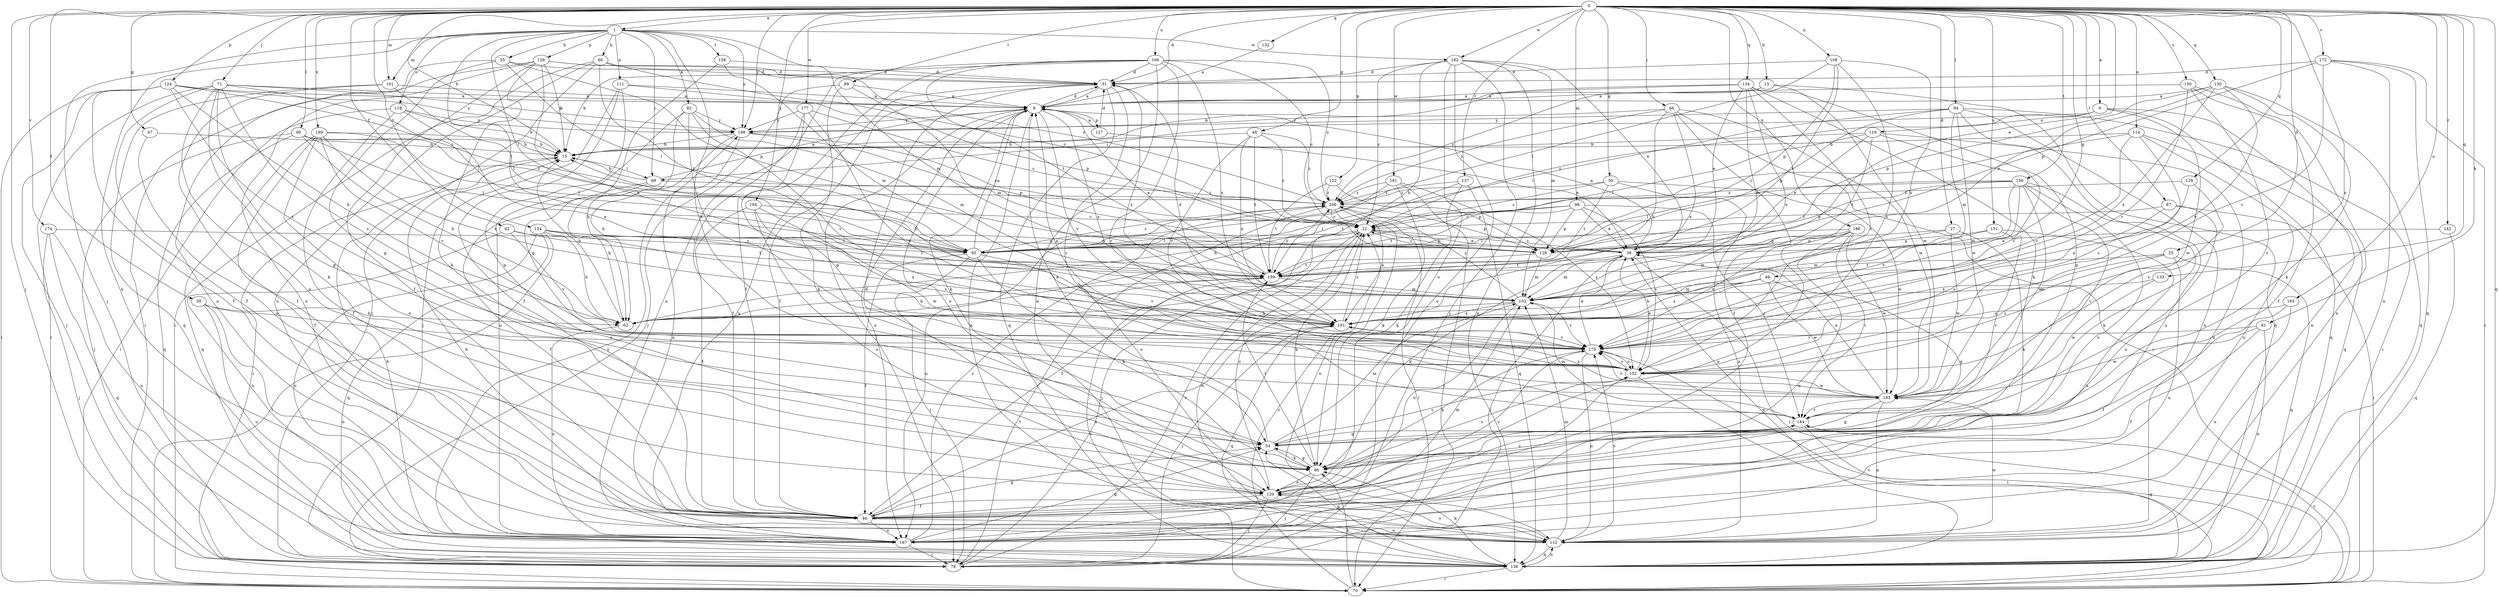 strict digraph  {
0;
1;
6;
8;
13;
15;
22;
25;
27;
31;
38;
39;
42;
46;
47;
48;
49;
50;
54;
55;
60;
62;
66;
68;
70;
71;
78;
81;
82;
86;
87;
89;
90;
94;
95;
98;
101;
103;
108;
111;
112;
114;
118;
119;
120;
122;
124;
126;
127;
128;
129;
130;
132;
133;
134;
136;
137;
142;
144;
150;
151;
152;
154;
156;
158;
159;
165;
166;
167;
172;
174;
175;
177;
181;
182;
183;
186;
189;
191;
194;
198;
206;
0 -> 1  [label=a];
0 -> 6  [label=a];
0 -> 13  [label=b];
0 -> 15  [label=b];
0 -> 25  [label=d];
0 -> 27  [label=d];
0 -> 31  [label=d];
0 -> 38  [label=e];
0 -> 39  [label=f];
0 -> 42  [label=f];
0 -> 47  [label=g];
0 -> 48  [label=g];
0 -> 49  [label=g];
0 -> 50  [label=g];
0 -> 66  [label=i];
0 -> 71  [label=j];
0 -> 78  [label=j];
0 -> 81  [label=k];
0 -> 87  [label=l];
0 -> 89  [label=l];
0 -> 90  [label=l];
0 -> 94  [label=l];
0 -> 98  [label=m];
0 -> 101  [label=m];
0 -> 108  [label=n];
0 -> 114  [label=o];
0 -> 122  [label=p];
0 -> 124  [label=p];
0 -> 129  [label=q];
0 -> 130  [label=q];
0 -> 132  [label=q];
0 -> 133  [label=q];
0 -> 134  [label=q];
0 -> 136  [label=q];
0 -> 137  [label=r];
0 -> 142  [label=r];
0 -> 150  [label=s];
0 -> 151  [label=s];
0 -> 152  [label=s];
0 -> 154  [label=t];
0 -> 156  [label=t];
0 -> 165  [label=u];
0 -> 166  [label=u];
0 -> 172  [label=v];
0 -> 174  [label=v];
0 -> 177  [label=w];
0 -> 181  [label=w];
0 -> 182  [label=w];
0 -> 186  [label=x];
0 -> 189  [label=x];
0 -> 194  [label=y];
0 -> 198  [label=y];
1 -> 55  [label=h];
1 -> 60  [label=h];
1 -> 68  [label=i];
1 -> 78  [label=j];
1 -> 82  [label=k];
1 -> 95  [label=l];
1 -> 101  [label=m];
1 -> 103  [label=m];
1 -> 111  [label=n];
1 -> 118  [label=o];
1 -> 126  [label=p];
1 -> 158  [label=t];
1 -> 159  [label=t];
1 -> 167  [label=u];
1 -> 182  [label=w];
1 -> 183  [label=w];
1 -> 198  [label=y];
6 -> 22  [label=c];
6 -> 68  [label=i];
6 -> 112  [label=n];
6 -> 119  [label=o];
6 -> 136  [label=q];
6 -> 183  [label=w];
8 -> 31  [label=d];
8 -> 78  [label=j];
8 -> 86  [label=k];
8 -> 112  [label=n];
8 -> 120  [label=o];
8 -> 127  [label=p];
8 -> 167  [label=u];
8 -> 175  [label=v];
8 -> 191  [label=x];
8 -> 198  [label=y];
13 -> 8  [label=a];
13 -> 136  [label=q];
13 -> 183  [label=w];
13 -> 206  [label=z];
15 -> 68  [label=i];
15 -> 70  [label=i];
22 -> 38  [label=e];
22 -> 46  [label=f];
22 -> 78  [label=j];
22 -> 86  [label=k];
22 -> 95  [label=l];
22 -> 112  [label=n];
22 -> 128  [label=p];
25 -> 136  [label=q];
25 -> 152  [label=s];
25 -> 159  [label=t];
25 -> 167  [label=u];
25 -> 191  [label=x];
27 -> 86  [label=k];
27 -> 103  [label=m];
27 -> 128  [label=p];
27 -> 183  [label=w];
31 -> 8  [label=a];
31 -> 46  [label=f];
31 -> 136  [label=q];
31 -> 144  [label=r];
31 -> 167  [label=u];
31 -> 191  [label=x];
38 -> 8  [label=a];
38 -> 22  [label=c];
38 -> 70  [label=i];
38 -> 78  [label=j];
38 -> 86  [label=k];
38 -> 103  [label=m];
38 -> 159  [label=t];
39 -> 62  [label=h];
39 -> 112  [label=n];
39 -> 152  [label=s];
39 -> 167  [label=u];
42 -> 95  [label=l];
42 -> 159  [label=t];
42 -> 167  [label=u];
42 -> 175  [label=v];
46 -> 54  [label=g];
46 -> 103  [label=m];
46 -> 112  [label=n];
46 -> 152  [label=s];
46 -> 167  [label=u];
46 -> 191  [label=x];
47 -> 15  [label=b];
47 -> 120  [label=o];
48 -> 15  [label=b];
48 -> 22  [label=c];
48 -> 159  [label=t];
48 -> 175  [label=v];
48 -> 191  [label=x];
48 -> 206  [label=z];
49 -> 54  [label=g];
49 -> 62  [label=h];
49 -> 103  [label=m];
49 -> 183  [label=w];
49 -> 191  [label=x];
50 -> 22  [label=c];
50 -> 112  [label=n];
50 -> 159  [label=t];
50 -> 183  [label=w];
50 -> 206  [label=z];
54 -> 8  [label=a];
54 -> 86  [label=k];
54 -> 103  [label=m];
54 -> 152  [label=s];
55 -> 31  [label=d];
55 -> 54  [label=g];
55 -> 95  [label=l];
55 -> 128  [label=p];
55 -> 167  [label=u];
60 -> 22  [label=c];
60 -> 31  [label=d];
60 -> 70  [label=i];
60 -> 78  [label=j];
60 -> 159  [label=t];
60 -> 167  [label=u];
62 -> 15  [label=b];
62 -> 167  [label=u];
66 -> 46  [label=f];
66 -> 62  [label=h];
66 -> 70  [label=i];
66 -> 183  [label=w];
66 -> 191  [label=x];
66 -> 198  [label=y];
66 -> 206  [label=z];
68 -> 8  [label=a];
68 -> 15  [label=b];
68 -> 46  [label=f];
68 -> 62  [label=h];
68 -> 206  [label=z];
70 -> 22  [label=c];
70 -> 86  [label=k];
70 -> 144  [label=r];
70 -> 175  [label=v];
71 -> 8  [label=a];
71 -> 46  [label=f];
71 -> 54  [label=g];
71 -> 70  [label=i];
71 -> 86  [label=k];
71 -> 95  [label=l];
71 -> 120  [label=o];
71 -> 152  [label=s];
71 -> 198  [label=y];
78 -> 22  [label=c];
78 -> 159  [label=t];
81 -> 46  [label=f];
81 -> 112  [label=n];
81 -> 175  [label=v];
81 -> 183  [label=w];
82 -> 62  [label=h];
82 -> 103  [label=m];
82 -> 152  [label=s];
82 -> 167  [label=u];
82 -> 175  [label=v];
82 -> 198  [label=y];
86 -> 54  [label=g];
86 -> 78  [label=j];
86 -> 120  [label=o];
86 -> 152  [label=s];
86 -> 159  [label=t];
87 -> 22  [label=c];
87 -> 70  [label=i];
87 -> 120  [label=o];
87 -> 152  [label=s];
89 -> 8  [label=a];
89 -> 54  [label=g];
89 -> 78  [label=j];
89 -> 103  [label=m];
90 -> 15  [label=b];
90 -> 62  [label=h];
90 -> 78  [label=j];
90 -> 95  [label=l];
90 -> 136  [label=q];
90 -> 206  [label=z];
94 -> 70  [label=i];
94 -> 95  [label=l];
94 -> 103  [label=m];
94 -> 112  [label=n];
94 -> 128  [label=p];
94 -> 167  [label=u];
94 -> 183  [label=w];
94 -> 198  [label=y];
95 -> 8  [label=a];
95 -> 46  [label=f];
95 -> 78  [label=j];
95 -> 86  [label=k];
95 -> 175  [label=v];
95 -> 206  [label=z];
98 -> 22  [label=c];
98 -> 38  [label=e];
98 -> 95  [label=l];
98 -> 128  [label=p];
98 -> 144  [label=r];
98 -> 152  [label=s];
98 -> 159  [label=t];
101 -> 8  [label=a];
101 -> 46  [label=f];
101 -> 95  [label=l];
101 -> 136  [label=q];
103 -> 15  [label=b];
103 -> 62  [label=h];
103 -> 120  [label=o];
103 -> 175  [label=v];
103 -> 191  [label=x];
103 -> 206  [label=z];
108 -> 31  [label=d];
108 -> 95  [label=l];
108 -> 128  [label=p];
108 -> 152  [label=s];
108 -> 159  [label=t];
108 -> 191  [label=x];
111 -> 8  [label=a];
111 -> 46  [label=f];
111 -> 54  [label=g];
111 -> 78  [label=j];
111 -> 128  [label=p];
112 -> 15  [label=b];
112 -> 103  [label=m];
112 -> 120  [label=o];
112 -> 136  [label=q];
112 -> 175  [label=v];
112 -> 183  [label=w];
114 -> 15  [label=b];
114 -> 22  [label=c];
114 -> 136  [label=q];
114 -> 152  [label=s];
114 -> 167  [label=u];
114 -> 175  [label=v];
118 -> 15  [label=b];
118 -> 46  [label=f];
118 -> 70  [label=i];
118 -> 191  [label=x];
118 -> 198  [label=y];
119 -> 15  [label=b];
119 -> 38  [label=e];
119 -> 95  [label=l];
119 -> 159  [label=t];
119 -> 167  [label=u];
119 -> 175  [label=v];
120 -> 22  [label=c];
120 -> 31  [label=d];
120 -> 46  [label=f];
120 -> 78  [label=j];
120 -> 144  [label=r];
120 -> 175  [label=v];
122 -> 128  [label=p];
122 -> 159  [label=t];
122 -> 206  [label=z];
124 -> 8  [label=a];
124 -> 46  [label=f];
124 -> 62  [label=h];
124 -> 70  [label=i];
124 -> 78  [label=j];
124 -> 175  [label=v];
124 -> 198  [label=y];
124 -> 206  [label=z];
126 -> 15  [label=b];
126 -> 31  [label=d];
126 -> 46  [label=f];
126 -> 70  [label=i];
126 -> 86  [label=k];
126 -> 112  [label=n];
126 -> 191  [label=x];
126 -> 206  [label=z];
127 -> 8  [label=a];
127 -> 31  [label=d];
127 -> 38  [label=e];
128 -> 22  [label=c];
128 -> 103  [label=m];
128 -> 159  [label=t];
129 -> 152  [label=s];
129 -> 191  [label=x];
129 -> 206  [label=z];
130 -> 8  [label=a];
130 -> 38  [label=e];
130 -> 86  [label=k];
130 -> 128  [label=p];
130 -> 136  [label=q];
130 -> 175  [label=v];
130 -> 191  [label=x];
132 -> 8  [label=a];
133 -> 103  [label=m];
133 -> 183  [label=w];
134 -> 8  [label=a];
134 -> 15  [label=b];
134 -> 38  [label=e];
134 -> 54  [label=g];
134 -> 86  [label=k];
134 -> 103  [label=m];
134 -> 152  [label=s];
134 -> 191  [label=x];
136 -> 15  [label=b];
136 -> 38  [label=e];
136 -> 54  [label=g];
136 -> 70  [label=i];
136 -> 86  [label=k];
136 -> 112  [label=n];
136 -> 198  [label=y];
137 -> 86  [label=k];
137 -> 136  [label=q];
137 -> 159  [label=t];
137 -> 206  [label=z];
142 -> 38  [label=e];
142 -> 136  [label=q];
144 -> 54  [label=g];
144 -> 103  [label=m];
144 -> 136  [label=q];
150 -> 8  [label=a];
150 -> 46  [label=f];
150 -> 112  [label=n];
150 -> 144  [label=r];
150 -> 175  [label=v];
151 -> 103  [label=m];
151 -> 128  [label=p];
151 -> 144  [label=r];
151 -> 167  [label=u];
152 -> 8  [label=a];
152 -> 38  [label=e];
152 -> 70  [label=i];
152 -> 175  [label=v];
152 -> 183  [label=w];
154 -> 62  [label=h];
154 -> 70  [label=i];
154 -> 95  [label=l];
154 -> 128  [label=p];
154 -> 136  [label=q];
154 -> 159  [label=t];
154 -> 167  [label=u];
154 -> 191  [label=x];
156 -> 86  [label=k];
156 -> 95  [label=l];
156 -> 103  [label=m];
156 -> 120  [label=o];
156 -> 128  [label=p];
156 -> 144  [label=r];
156 -> 175  [label=v];
156 -> 183  [label=w];
156 -> 206  [label=z];
158 -> 31  [label=d];
158 -> 54  [label=g];
158 -> 103  [label=m];
159 -> 8  [label=a];
159 -> 62  [label=h];
159 -> 70  [label=i];
159 -> 103  [label=m];
159 -> 206  [label=z];
165 -> 46  [label=f];
165 -> 167  [label=u];
165 -> 191  [label=x];
166 -> 15  [label=b];
166 -> 22  [label=c];
166 -> 31  [label=d];
166 -> 46  [label=f];
166 -> 112  [label=n];
166 -> 144  [label=r];
166 -> 159  [label=t];
166 -> 167  [label=u];
166 -> 191  [label=x];
166 -> 206  [label=z];
167 -> 54  [label=g];
167 -> 78  [label=j];
167 -> 206  [label=z];
172 -> 31  [label=d];
172 -> 70  [label=i];
172 -> 112  [label=n];
172 -> 128  [label=p];
172 -> 136  [label=q];
172 -> 175  [label=v];
174 -> 38  [label=e];
174 -> 78  [label=j];
174 -> 136  [label=q];
174 -> 167  [label=u];
175 -> 38  [label=e];
175 -> 86  [label=k];
175 -> 112  [label=n];
175 -> 152  [label=s];
177 -> 22  [label=c];
177 -> 46  [label=f];
177 -> 86  [label=k];
177 -> 152  [label=s];
177 -> 198  [label=y];
181 -> 62  [label=h];
181 -> 70  [label=i];
181 -> 86  [label=k];
181 -> 152  [label=s];
181 -> 206  [label=z];
182 -> 22  [label=c];
182 -> 31  [label=d];
182 -> 38  [label=e];
182 -> 62  [label=h];
182 -> 78  [label=j];
182 -> 103  [label=m];
182 -> 120  [label=o];
182 -> 136  [label=q];
182 -> 167  [label=u];
183 -> 38  [label=e];
183 -> 54  [label=g];
183 -> 112  [label=n];
183 -> 144  [label=r];
183 -> 175  [label=v];
183 -> 191  [label=x];
186 -> 95  [label=l];
186 -> 120  [label=o];
186 -> 128  [label=p];
186 -> 144  [label=r];
186 -> 167  [label=u];
186 -> 175  [label=v];
186 -> 183  [label=w];
189 -> 15  [label=b];
189 -> 46  [label=f];
189 -> 95  [label=l];
189 -> 120  [label=o];
189 -> 136  [label=q];
189 -> 175  [label=v];
189 -> 191  [label=x];
191 -> 22  [label=c];
191 -> 31  [label=d];
191 -> 78  [label=j];
191 -> 136  [label=q];
191 -> 175  [label=v];
194 -> 22  [label=c];
194 -> 46  [label=f];
194 -> 120  [label=o];
194 -> 152  [label=s];
194 -> 183  [label=w];
198 -> 15  [label=b];
198 -> 22  [label=c];
198 -> 62  [label=h];
198 -> 112  [label=n];
198 -> 128  [label=p];
206 -> 22  [label=c];
206 -> 70  [label=i];
206 -> 112  [label=n];
206 -> 120  [label=o];
206 -> 128  [label=p];
206 -> 167  [label=u];
206 -> 191  [label=x];
}
